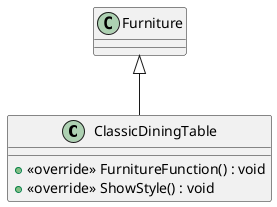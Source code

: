 @startuml
class ClassicDiningTable {
    + <<override>> FurnitureFunction() : void
    + <<override>> ShowStyle() : void
}
Furniture <|-- ClassicDiningTable
@enduml
